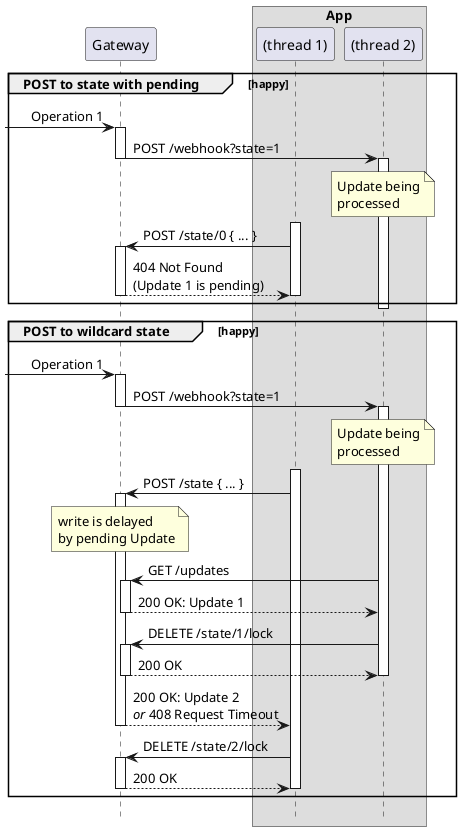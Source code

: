 @startuml
'https://plantuml.com/sequence-diagram
!pragma teoz true
hide footbox

participant Gateway as gw
box App
participant "(thread 1)" as app
participant "(thread 2)" as app2
end box

group POST to state with pending [happy]
-> gw ++: Operation 1
gw -> app2 ++--: POST /webhook?state=1
note over app2: Update being\nprocessed
activate app
app -> gw ++: POST /state/0 { ... }
return 404 Not Found\n(Update 1 is pending)
deactivate app
deactivate app2
end group

group POST to wildcard state [happy]
-> gw ++: Operation 1
gw -> app2 ++--: POST /webhook?state=1
note over app2: Update being\nprocessed
activate app
app -> gw ++: POST /state { ... }
note over gw
write is delayed
by pending Update
end note
app2 -> gw ++: GET /updates
return 200 OK: Update 1
app2 -> gw ++: DELETE /state/1/lock
return 200 OK
deactivate app2
gw --> app: 200 OK: Update 2\n//or// 408 Request Timeout
deactivate gw
app -> gw ++: DELETE /state/2/lock
return 200 OK
deactivate app
end group

@enduml